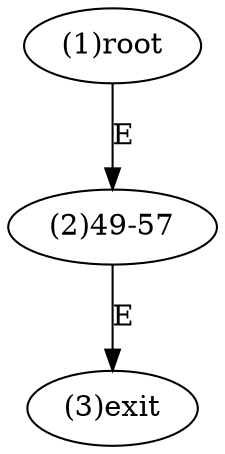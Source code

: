 digraph "" { 
1[ label="(1)root"];
2[ label="(2)49-57"];
3[ label="(3)exit"];
1->2[ label="E"];
2->3[ label="E"];
}